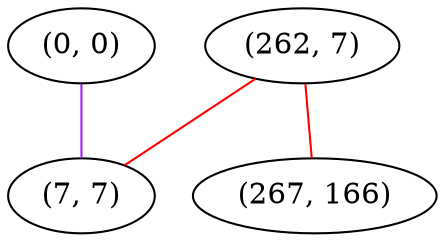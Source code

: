 graph "" {
"(0, 0)";
"(262, 7)";
"(7, 7)";
"(267, 166)";
"(0, 0)" -- "(7, 7)"  [color=purple, key=0, weight=4];
"(262, 7)" -- "(7, 7)"  [color=red, key=0, weight=1];
"(262, 7)" -- "(267, 166)"  [color=red, key=0, weight=1];
}

